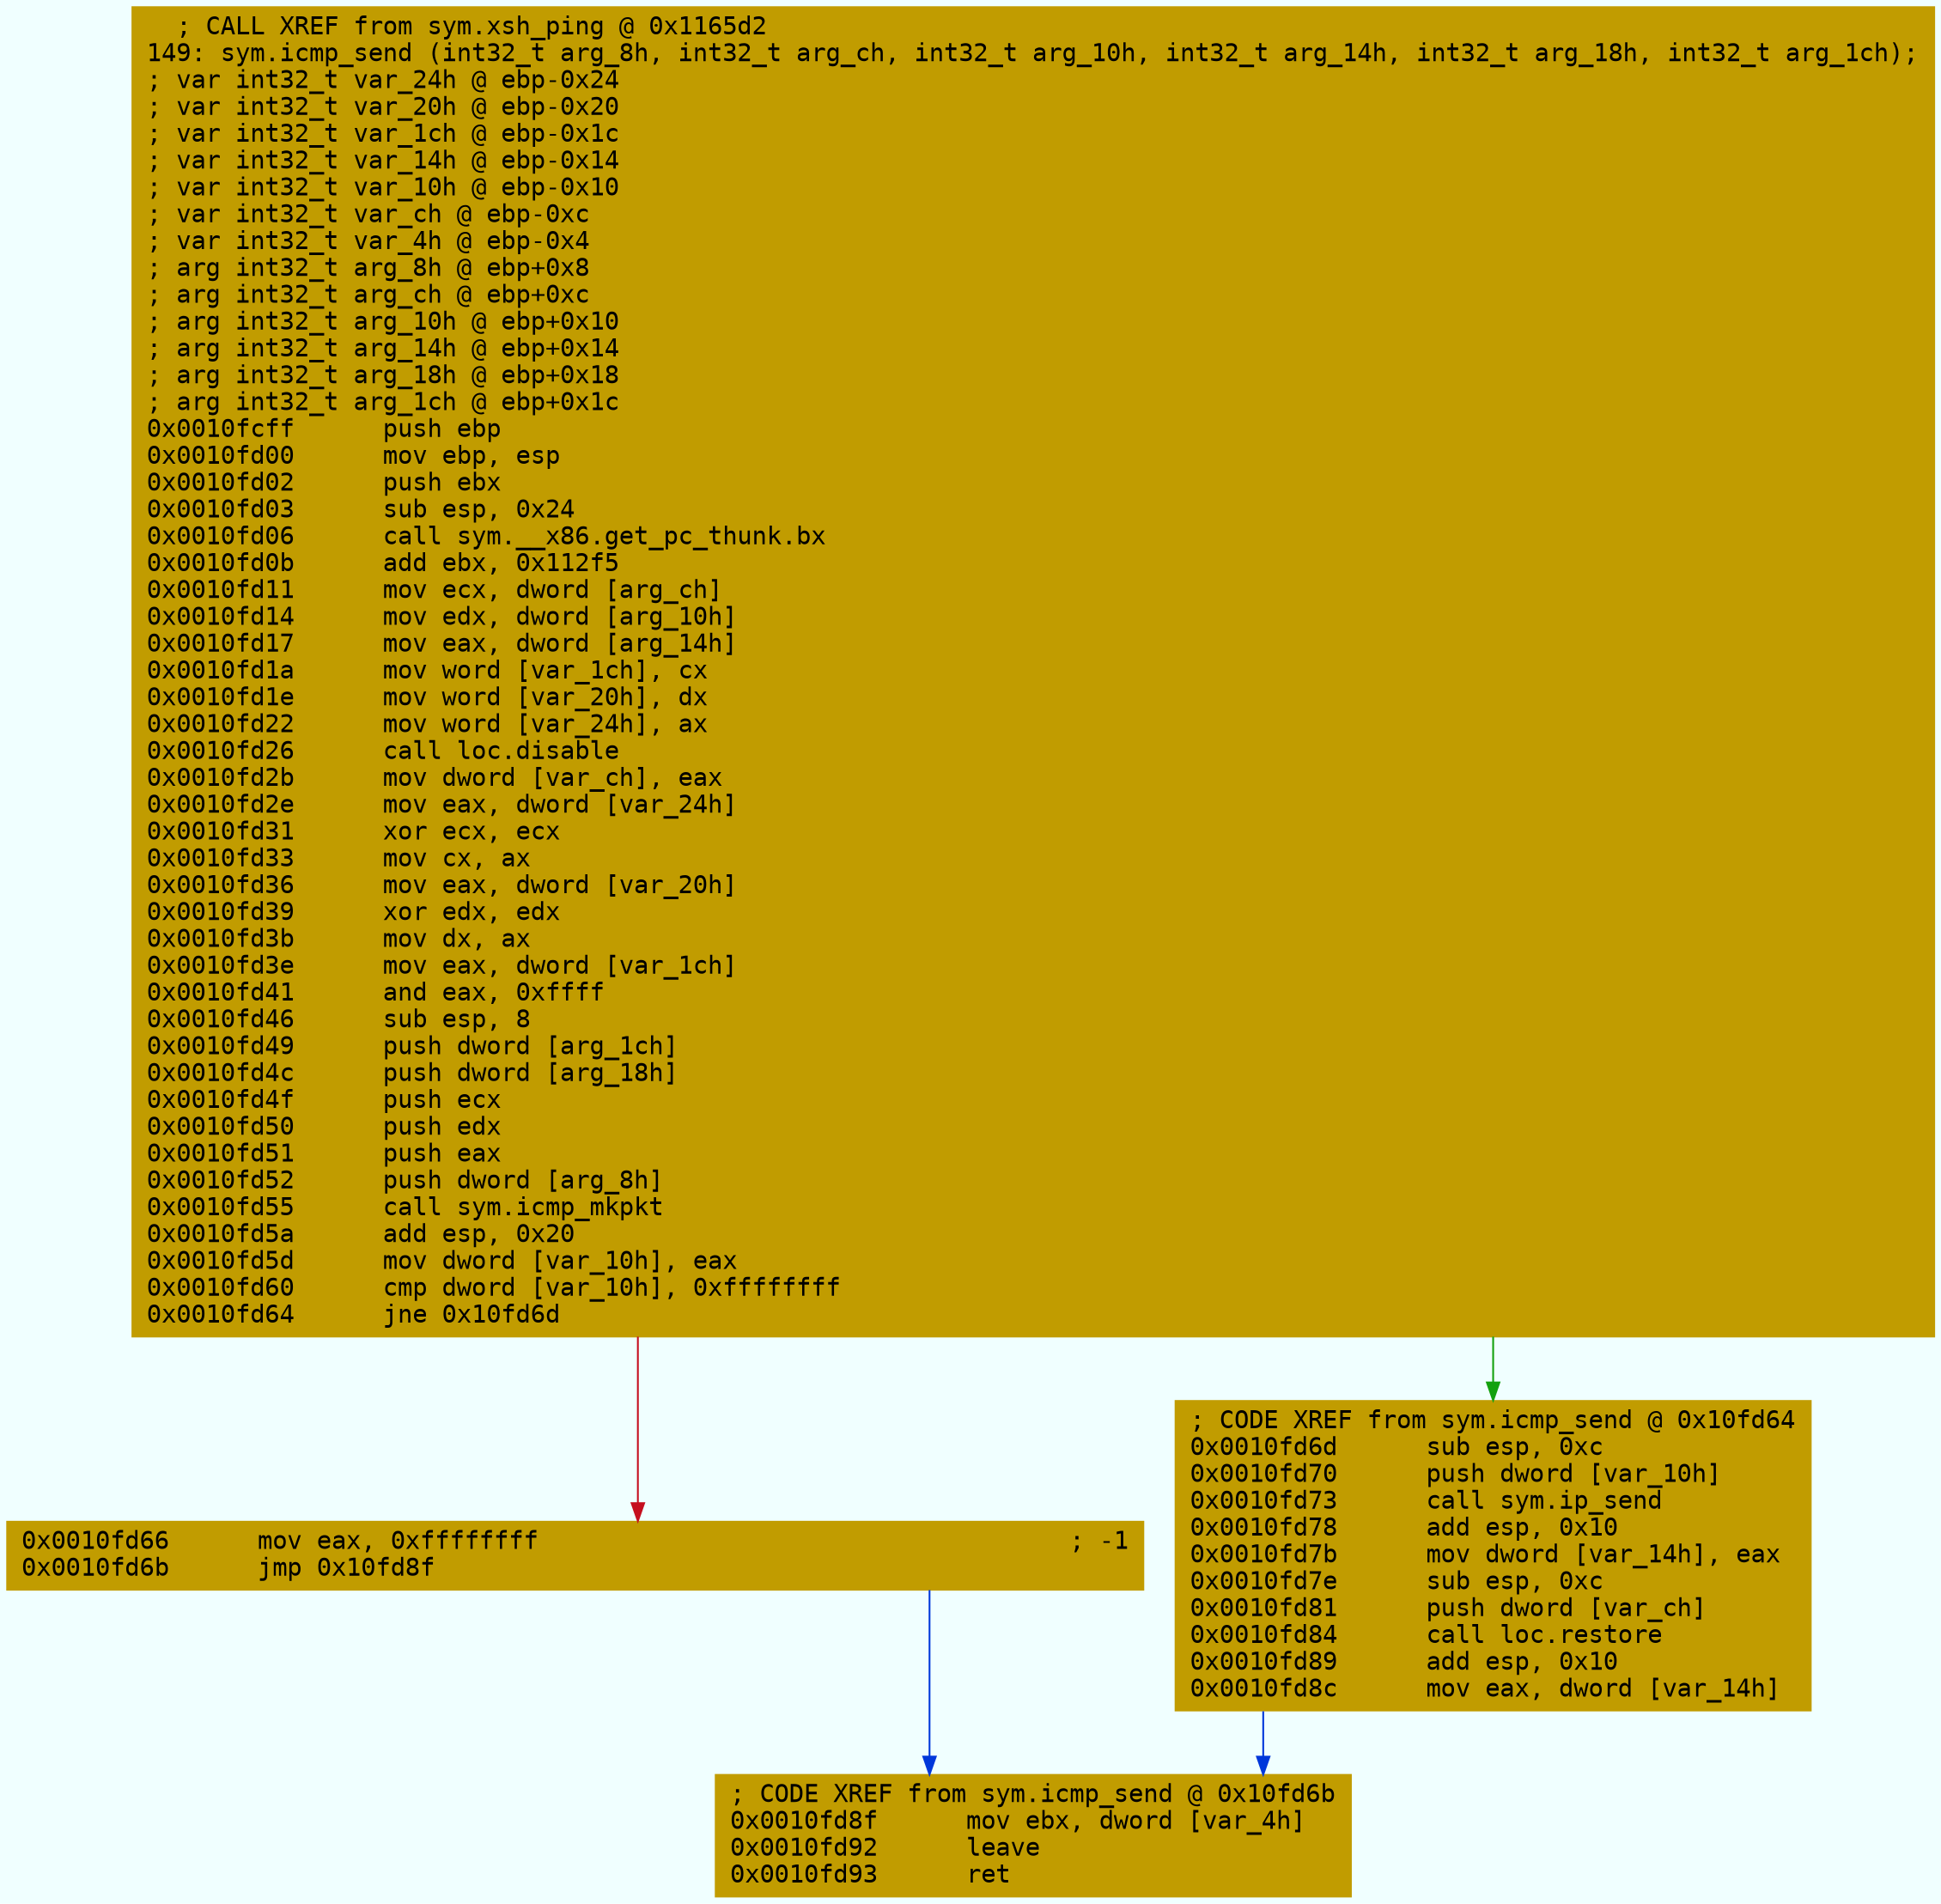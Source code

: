 digraph code {
	graph [bgcolor=azure fontsize=8 fontname="Courier" splines="ortho"];
	node [fillcolor=gray style=filled shape=box];
	edge [arrowhead="normal"];
	"0x0010fcff" [URL="sym.icmp_send/0x0010fcff", fillcolor="#c19c00",color="#c19c00", fontname="Courier",label="  ; CALL XREF from sym.xsh_ping @ 0x1165d2\l149: sym.icmp_send (int32_t arg_8h, int32_t arg_ch, int32_t arg_10h, int32_t arg_14h, int32_t arg_18h, int32_t arg_1ch);\l; var int32_t var_24h @ ebp-0x24\l; var int32_t var_20h @ ebp-0x20\l; var int32_t var_1ch @ ebp-0x1c\l; var int32_t var_14h @ ebp-0x14\l; var int32_t var_10h @ ebp-0x10\l; var int32_t var_ch @ ebp-0xc\l; var int32_t var_4h @ ebp-0x4\l; arg int32_t arg_8h @ ebp+0x8\l; arg int32_t arg_ch @ ebp+0xc\l; arg int32_t arg_10h @ ebp+0x10\l; arg int32_t arg_14h @ ebp+0x14\l; arg int32_t arg_18h @ ebp+0x18\l; arg int32_t arg_1ch @ ebp+0x1c\l0x0010fcff      push ebp\l0x0010fd00      mov ebp, esp\l0x0010fd02      push ebx\l0x0010fd03      sub esp, 0x24\l0x0010fd06      call sym.__x86.get_pc_thunk.bx\l0x0010fd0b      add ebx, 0x112f5\l0x0010fd11      mov ecx, dword [arg_ch]\l0x0010fd14      mov edx, dword [arg_10h]\l0x0010fd17      mov eax, dword [arg_14h]\l0x0010fd1a      mov word [var_1ch], cx\l0x0010fd1e      mov word [var_20h], dx\l0x0010fd22      mov word [var_24h], ax\l0x0010fd26      call loc.disable\l0x0010fd2b      mov dword [var_ch], eax\l0x0010fd2e      mov eax, dword [var_24h]\l0x0010fd31      xor ecx, ecx\l0x0010fd33      mov cx, ax\l0x0010fd36      mov eax, dword [var_20h]\l0x0010fd39      xor edx, edx\l0x0010fd3b      mov dx, ax\l0x0010fd3e      mov eax, dword [var_1ch]\l0x0010fd41      and eax, 0xffff\l0x0010fd46      sub esp, 8\l0x0010fd49      push dword [arg_1ch]\l0x0010fd4c      push dword [arg_18h]\l0x0010fd4f      push ecx\l0x0010fd50      push edx\l0x0010fd51      push eax\l0x0010fd52      push dword [arg_8h]\l0x0010fd55      call sym.icmp_mkpkt\l0x0010fd5a      add esp, 0x20\l0x0010fd5d      mov dword [var_10h], eax\l0x0010fd60      cmp dword [var_10h], 0xffffffff\l0x0010fd64      jne 0x10fd6d\l"]
	"0x0010fd66" [URL="sym.icmp_send/0x0010fd66", fillcolor="#c19c00",color="#c19c00", fontname="Courier",label="0x0010fd66      mov eax, 0xffffffff                                    ; -1\l0x0010fd6b      jmp 0x10fd8f\l"]
	"0x0010fd6d" [URL="sym.icmp_send/0x0010fd6d", fillcolor="#c19c00",color="#c19c00", fontname="Courier",label="; CODE XREF from sym.icmp_send @ 0x10fd64\l0x0010fd6d      sub esp, 0xc\l0x0010fd70      push dword [var_10h]\l0x0010fd73      call sym.ip_send\l0x0010fd78      add esp, 0x10\l0x0010fd7b      mov dword [var_14h], eax\l0x0010fd7e      sub esp, 0xc\l0x0010fd81      push dword [var_ch]\l0x0010fd84      call loc.restore\l0x0010fd89      add esp, 0x10\l0x0010fd8c      mov eax, dword [var_14h]\l"]
	"0x0010fd8f" [URL="sym.icmp_send/0x0010fd8f", fillcolor="#c19c00",color="#c19c00", fontname="Courier",label="; CODE XREF from sym.icmp_send @ 0x10fd6b\l0x0010fd8f      mov ebx, dword [var_4h]\l0x0010fd92      leave\l0x0010fd93      ret\l"]
        "0x0010fcff" -> "0x0010fd6d" [color="#13a10e"];
        "0x0010fcff" -> "0x0010fd66" [color="#c50f1f"];
        "0x0010fd66" -> "0x0010fd8f" [color="#0037da"];
        "0x0010fd6d" -> "0x0010fd8f" [color="#0037da"];
}
